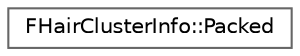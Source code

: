 digraph "Graphical Class Hierarchy"
{
 // INTERACTIVE_SVG=YES
 // LATEX_PDF_SIZE
  bgcolor="transparent";
  edge [fontname=Helvetica,fontsize=10,labelfontname=Helvetica,labelfontsize=10];
  node [fontname=Helvetica,fontsize=10,shape=box,height=0.2,width=0.4];
  rankdir="LR";
  Node0 [id="Node000000",label="FHairClusterInfo::Packed",height=0.2,width=0.4,color="grey40", fillcolor="white", style="filled",URL="$d5/d6e/structFHairClusterInfo_1_1Packed.html",tooltip=" "];
}
